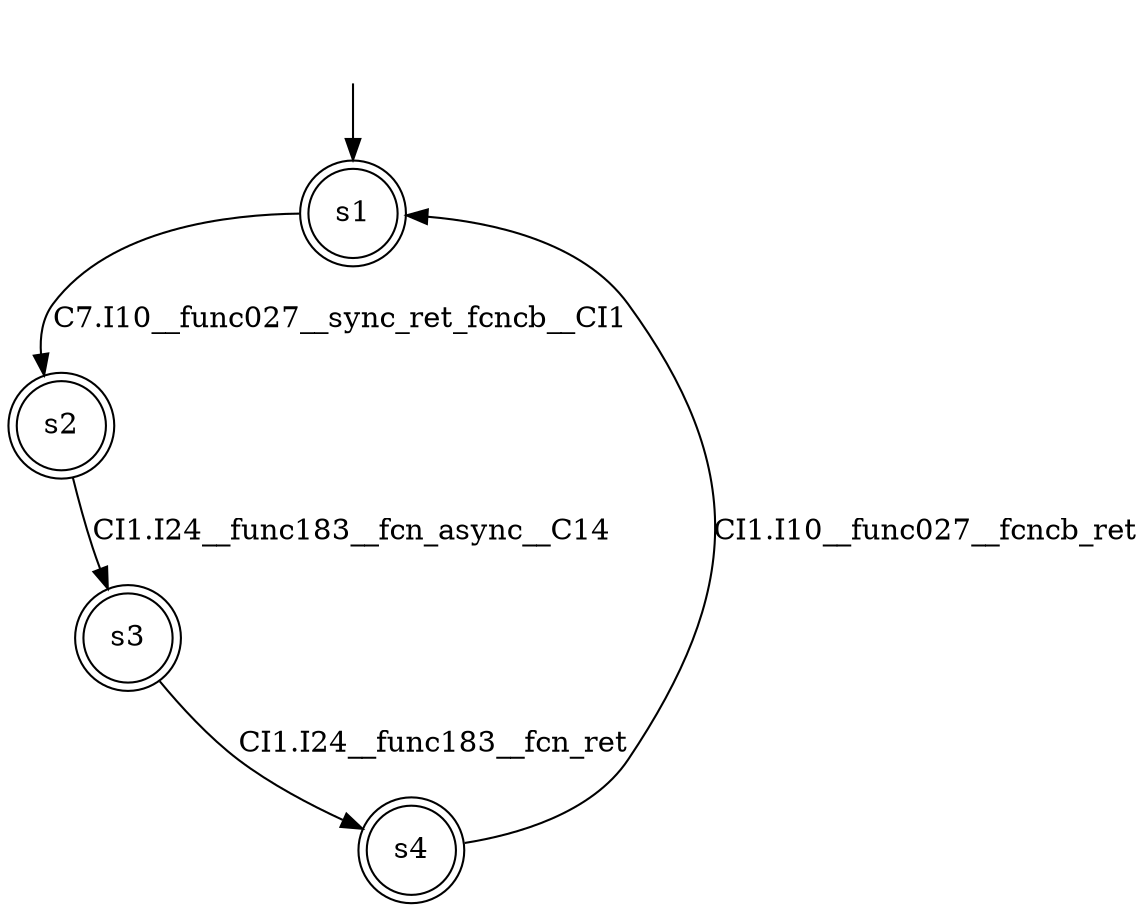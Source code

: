 digraph automaton {
	1 [label=<s1> shape="doublecircle"];
	2 [label=<s2> shape="doublecircle"];
	3 [label=<s3> shape="doublecircle"];
	4 [label=<s4> shape="doublecircle"];
	__init1 [label=<> shape="none"];
	__init1 -> 1;
	1 -> 2 [label=<C7.I10__func027__sync_ret_fcncb__CI1> id="1-0-2"];
	2 -> 3 [label=<CI1.I24__func183__fcn_async__C14> id="2-0-3"];
	3 -> 4 [label=<CI1.I24__func183__fcn_ret> id="3-0-4"];
	4 -> 1 [label=<CI1.I10__func027__fcncb_ret> id="4-0-1"];
}
